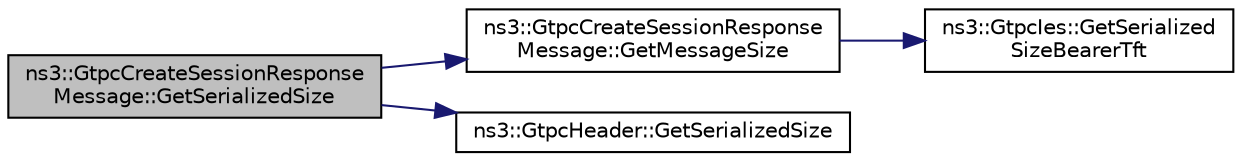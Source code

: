 digraph "ns3::GtpcCreateSessionResponseMessage::GetSerializedSize"
{
 // LATEX_PDF_SIZE
  edge [fontname="Helvetica",fontsize="10",labelfontname="Helvetica",labelfontsize="10"];
  node [fontname="Helvetica",fontsize="10",shape=record];
  rankdir="LR";
  Node1 [label="ns3::GtpcCreateSessionResponse\lMessage::GetSerializedSize",height=0.2,width=0.4,color="black", fillcolor="grey75", style="filled", fontcolor="black",tooltip=" "];
  Node1 -> Node2 [color="midnightblue",fontsize="10",style="solid",fontname="Helvetica"];
  Node2 [label="ns3::GtpcCreateSessionResponse\lMessage::GetMessageSize",height=0.2,width=0.4,color="black", fillcolor="white", style="filled",URL="$classns3_1_1_gtpc_create_session_response_message.html#a060eb3f5628296cad22a2446998538b5",tooltip=" "];
  Node2 -> Node3 [color="midnightblue",fontsize="10",style="solid",fontname="Helvetica"];
  Node3 [label="ns3::GtpcIes::GetSerialized\lSizeBearerTft",height=0.2,width=0.4,color="black", fillcolor="white", style="filled",URL="$classns3_1_1_gtpc_ies.html#a5d86adfc475c12c87c812cf7cb05f04f",tooltip=" "];
  Node1 -> Node4 [color="midnightblue",fontsize="10",style="solid",fontname="Helvetica"];
  Node4 [label="ns3::GtpcHeader::GetSerializedSize",height=0.2,width=0.4,color="black", fillcolor="white", style="filled",URL="$classns3_1_1_gtpc_header.html#acf820088e6abfc572871e45a47ddc786",tooltip=" "];
}
